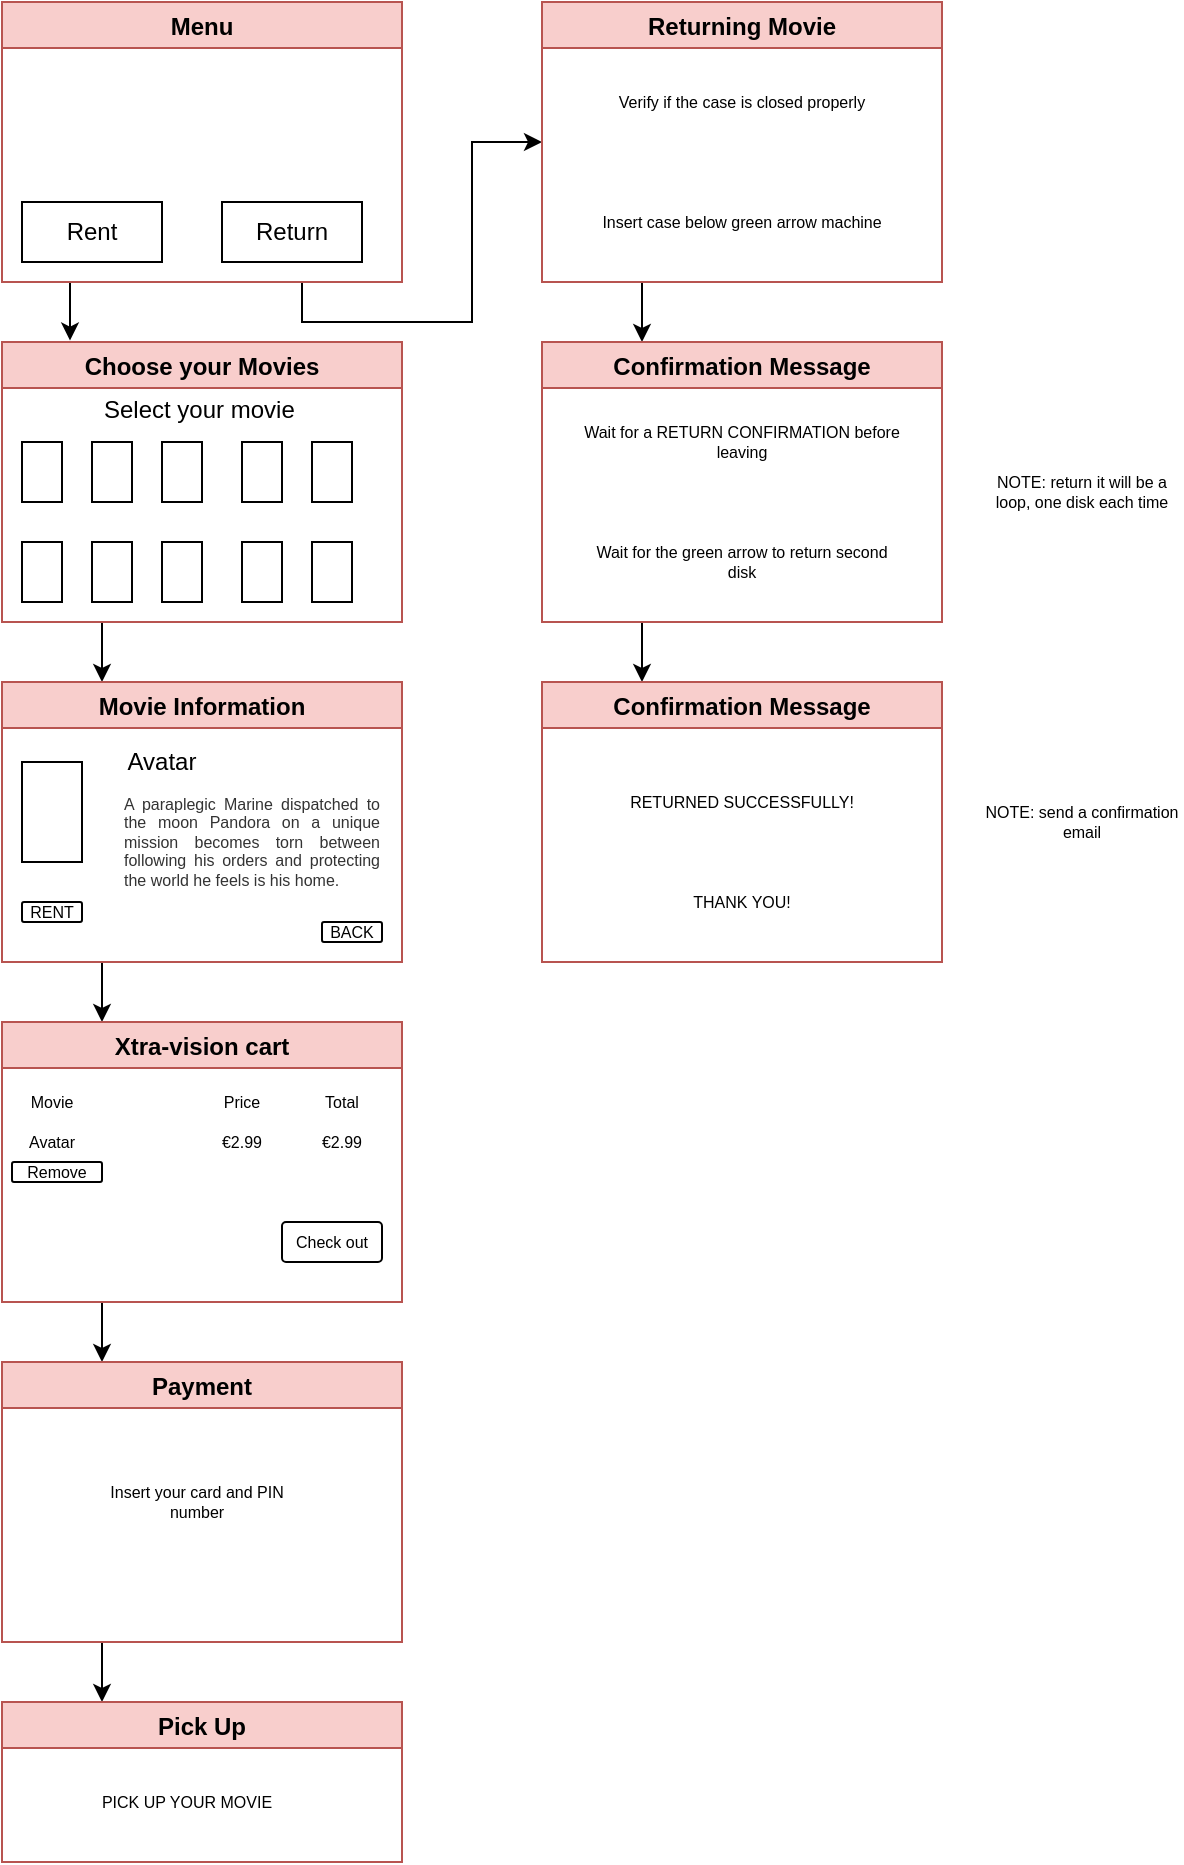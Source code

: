 <mxfile version="13.9.2" type="device"><diagram id="P34D6bDut3KxM2iZQJUx" name="Page-1"><mxGraphModel dx="782" dy="437" grid="1" gridSize="10" guides="1" tooltips="1" connect="1" arrows="1" fold="1" page="1" pageScale="1" pageWidth="1169" pageHeight="1654" math="0" shadow="0"><root><mxCell id="0"/><mxCell id="1" parent="0"/><mxCell id="ozNAPuymZY6VPjMsKyBg-11" style="edgeStyle=orthogonalEdgeStyle;rounded=0;orthogonalLoop=1;jettySize=auto;html=1;exitX=0.25;exitY=1;exitDx=0;exitDy=0;entryX=0.17;entryY=-0.005;entryDx=0;entryDy=0;entryPerimeter=0;" edge="1" parent="1" source="ozNAPuymZY6VPjMsKyBg-1" target="ozNAPuymZY6VPjMsKyBg-8"><mxGeometry relative="1" as="geometry"/></mxCell><mxCell id="ozNAPuymZY6VPjMsKyBg-74" style="edgeStyle=orthogonalEdgeStyle;rounded=0;orthogonalLoop=1;jettySize=auto;html=1;exitX=0.75;exitY=1;exitDx=0;exitDy=0;entryX=0;entryY=0.5;entryDx=0;entryDy=0;fontSize=8;" edge="1" parent="1" source="ozNAPuymZY6VPjMsKyBg-1" target="ozNAPuymZY6VPjMsKyBg-71"><mxGeometry relative="1" as="geometry"/></mxCell><mxCell id="ozNAPuymZY6VPjMsKyBg-1" value="Menu" style="swimlane;fillColor=#f8cecc;strokeColor=#b85450;" vertex="1" parent="1"><mxGeometry x="20" y="40" width="200" height="140" as="geometry"><mxRectangle x="20" y="40" width="60" height="23" as="alternateBounds"/></mxGeometry></mxCell><mxCell id="ozNAPuymZY6VPjMsKyBg-5" value="Rent" style="whiteSpace=wrap;html=1;align=center;" vertex="1" parent="ozNAPuymZY6VPjMsKyBg-1"><mxGeometry x="10" y="100" width="70" height="30" as="geometry"/></mxCell><mxCell id="ozNAPuymZY6VPjMsKyBg-6" value="Return" style="whiteSpace=wrap;html=1;align=center;" vertex="1" parent="ozNAPuymZY6VPjMsKyBg-1"><mxGeometry x="110" y="100" width="70" height="30" as="geometry"/></mxCell><mxCell id="ozNAPuymZY6VPjMsKyBg-30" style="edgeStyle=orthogonalEdgeStyle;rounded=0;orthogonalLoop=1;jettySize=auto;html=1;exitX=0.25;exitY=1;exitDx=0;exitDy=0;entryX=0.25;entryY=0;entryDx=0;entryDy=0;" edge="1" parent="1" source="ozNAPuymZY6VPjMsKyBg-8" target="ozNAPuymZY6VPjMsKyBg-27"><mxGeometry relative="1" as="geometry"/></mxCell><mxCell id="ozNAPuymZY6VPjMsKyBg-8" value="Choose your Movies" style="swimlane;fillColor=#f8cecc;strokeColor=#b85450;" vertex="1" parent="1"><mxGeometry x="20" y="210" width="200" height="140" as="geometry"><mxRectangle x="20" y="40" width="60" height="23" as="alternateBounds"/></mxGeometry></mxCell><mxCell id="ozNAPuymZY6VPjMsKyBg-12" value="Select your movie" style="text;strokeColor=none;fillColor=none;spacingLeft=4;spacingRight=4;overflow=hidden;rotatable=0;points=[[0,0.5],[1,0.5]];portConstraint=eastwest;fontSize=12;" vertex="1" parent="ozNAPuymZY6VPjMsKyBg-8"><mxGeometry x="45" y="20" width="110" height="30" as="geometry"/></mxCell><mxCell id="ozNAPuymZY6VPjMsKyBg-16" value="" style="verticalLabelPosition=bottom;verticalAlign=top;html=1;shape=mxgraph.basic.rect;fillColor2=none;strokeWidth=1;size=20;indent=5;" vertex="1" parent="ozNAPuymZY6VPjMsKyBg-8"><mxGeometry x="10" y="50" width="20" height="30" as="geometry"/></mxCell><mxCell id="ozNAPuymZY6VPjMsKyBg-15" value="" style="verticalLabelPosition=bottom;verticalAlign=top;html=1;shape=mxgraph.basic.rect;fillColor2=none;strokeWidth=1;size=20;indent=5;" vertex="1" parent="ozNAPuymZY6VPjMsKyBg-8"><mxGeometry x="45" y="50" width="20" height="30" as="geometry"/></mxCell><mxCell id="ozNAPuymZY6VPjMsKyBg-14" value="" style="verticalLabelPosition=bottom;verticalAlign=top;html=1;shape=mxgraph.basic.rect;fillColor2=none;strokeWidth=1;size=20;indent=5;" vertex="1" parent="ozNAPuymZY6VPjMsKyBg-8"><mxGeometry x="80" y="50" width="20" height="30" as="geometry"/></mxCell><mxCell id="ozNAPuymZY6VPjMsKyBg-13" value="" style="verticalLabelPosition=bottom;verticalAlign=top;html=1;shape=mxgraph.basic.rect;fillColor2=none;strokeWidth=1;size=20;indent=5;" vertex="1" parent="ozNAPuymZY6VPjMsKyBg-8"><mxGeometry x="120" y="50" width="20" height="30" as="geometry"/></mxCell><mxCell id="ozNAPuymZY6VPjMsKyBg-17" value="" style="verticalLabelPosition=bottom;verticalAlign=top;html=1;shape=mxgraph.basic.rect;fillColor2=none;strokeWidth=1;size=20;indent=5;" vertex="1" parent="ozNAPuymZY6VPjMsKyBg-8"><mxGeometry x="10" y="100" width="20" height="30" as="geometry"/></mxCell><mxCell id="ozNAPuymZY6VPjMsKyBg-18" value="" style="verticalLabelPosition=bottom;verticalAlign=top;html=1;shape=mxgraph.basic.rect;fillColor2=none;strokeWidth=1;size=20;indent=5;" vertex="1" parent="ozNAPuymZY6VPjMsKyBg-8"><mxGeometry x="45" y="100" width="20" height="30" as="geometry"/></mxCell><mxCell id="ozNAPuymZY6VPjMsKyBg-19" value="" style="verticalLabelPosition=bottom;verticalAlign=top;html=1;shape=mxgraph.basic.rect;fillColor2=none;strokeWidth=1;size=20;indent=5;" vertex="1" parent="ozNAPuymZY6VPjMsKyBg-8"><mxGeometry x="80" y="100" width="20" height="30" as="geometry"/></mxCell><mxCell id="ozNAPuymZY6VPjMsKyBg-20" value="" style="verticalLabelPosition=bottom;verticalAlign=top;html=1;shape=mxgraph.basic.rect;fillColor2=none;strokeWidth=1;size=20;indent=5;" vertex="1" parent="ozNAPuymZY6VPjMsKyBg-8"><mxGeometry x="120" y="100" width="20" height="30" as="geometry"/></mxCell><mxCell id="ozNAPuymZY6VPjMsKyBg-21" value="" style="verticalLabelPosition=bottom;verticalAlign=top;html=1;shape=mxgraph.basic.rect;fillColor2=none;strokeWidth=1;size=20;indent=5;" vertex="1" parent="ozNAPuymZY6VPjMsKyBg-8"><mxGeometry x="155" y="50" width="20" height="30" as="geometry"/></mxCell><mxCell id="ozNAPuymZY6VPjMsKyBg-22" value="" style="verticalLabelPosition=bottom;verticalAlign=top;html=1;shape=mxgraph.basic.rect;fillColor2=none;strokeWidth=1;size=20;indent=5;" vertex="1" parent="ozNAPuymZY6VPjMsKyBg-8"><mxGeometry x="155" y="100" width="20" height="30" as="geometry"/></mxCell><mxCell id="ozNAPuymZY6VPjMsKyBg-45" style="edgeStyle=orthogonalEdgeStyle;rounded=0;orthogonalLoop=1;jettySize=auto;html=1;exitX=0.25;exitY=1;exitDx=0;exitDy=0;entryX=0.25;entryY=0;entryDx=0;entryDy=0;fontSize=8;" edge="1" parent="1" source="ozNAPuymZY6VPjMsKyBg-27" target="ozNAPuymZY6VPjMsKyBg-39"><mxGeometry relative="1" as="geometry"/></mxCell><mxCell id="ozNAPuymZY6VPjMsKyBg-27" value="Movie Information" style="swimlane;fillColor=#f8cecc;strokeColor=#b85450;" vertex="1" parent="1"><mxGeometry x="20" y="380" width="200" height="140" as="geometry"><mxRectangle x="20" y="40" width="60" height="23" as="alternateBounds"/></mxGeometry></mxCell><mxCell id="ozNAPuymZY6VPjMsKyBg-31" value="" style="verticalLabelPosition=bottom;verticalAlign=top;html=1;shape=mxgraph.basic.rect;fillColor2=none;strokeWidth=1;size=20;indent=5;" vertex="1" parent="ozNAPuymZY6VPjMsKyBg-27"><mxGeometry x="10" y="40" width="30" height="50" as="geometry"/></mxCell><mxCell id="ozNAPuymZY6VPjMsKyBg-32" value="Avatar" style="text;html=1;strokeColor=none;fillColor=none;align=center;verticalAlign=middle;whiteSpace=wrap;rounded=0;" vertex="1" parent="ozNAPuymZY6VPjMsKyBg-27"><mxGeometry x="60" y="30" width="40" height="20" as="geometry"/></mxCell><mxCell id="ozNAPuymZY6VPjMsKyBg-34" value="&lt;div style=&quot;text-align: justify; font-size: 8px;&quot;&gt;&lt;span style=&quot;color: rgb(51, 51, 51); font-family: verdana, arial, sans-serif; font-size: 8px; background-color: rgb(255, 255, 255);&quot;&gt;A paraplegic Marine dispatched to the moon Pandora on a unique mission becomes torn between following his orders and protecting the world he feels is his home.&lt;/span&gt;&lt;/div&gt;" style="text;html=1;strokeColor=none;fillColor=none;align=center;verticalAlign=middle;whiteSpace=wrap;rounded=0;fontSize=8;" vertex="1" parent="ozNAPuymZY6VPjMsKyBg-27"><mxGeometry x="60" y="50" width="130" height="60" as="geometry"/></mxCell><mxCell id="ozNAPuymZY6VPjMsKyBg-37" value="RENT" style="rounded=1;arcSize=10;whiteSpace=wrap;html=1;align=center;fontSize=8;" vertex="1" parent="ozNAPuymZY6VPjMsKyBg-27"><mxGeometry x="10" y="110" width="30" height="10" as="geometry"/></mxCell><mxCell id="ozNAPuymZY6VPjMsKyBg-38" value="BACK" style="rounded=1;arcSize=10;whiteSpace=wrap;html=1;align=center;fontSize=8;" vertex="1" parent="ozNAPuymZY6VPjMsKyBg-27"><mxGeometry x="160" y="120" width="30" height="10" as="geometry"/></mxCell><mxCell id="ozNAPuymZY6VPjMsKyBg-66" style="edgeStyle=orthogonalEdgeStyle;rounded=0;orthogonalLoop=1;jettySize=auto;html=1;exitX=0.25;exitY=1;exitDx=0;exitDy=0;entryX=0.25;entryY=0;entryDx=0;entryDy=0;fontSize=8;" edge="1" parent="1" source="ozNAPuymZY6VPjMsKyBg-39" target="ozNAPuymZY6VPjMsKyBg-57"><mxGeometry relative="1" as="geometry"/></mxCell><mxCell id="ozNAPuymZY6VPjMsKyBg-39" value="Xtra-vision cart" style="swimlane;startSize=23;fillColor=#f8cecc;strokeColor=#b85450;" vertex="1" parent="1"><mxGeometry x="20" y="550" width="200" height="140" as="geometry"><mxRectangle x="20" y="40" width="60" height="23" as="alternateBounds"/></mxGeometry></mxCell><mxCell id="ozNAPuymZY6VPjMsKyBg-47" value="Avatar" style="text;html=1;strokeColor=none;fillColor=none;align=center;verticalAlign=middle;whiteSpace=wrap;rounded=0;fontSize=8;" vertex="1" parent="ozNAPuymZY6VPjMsKyBg-39"><mxGeometry x="5" y="50" width="40" height="20" as="geometry"/></mxCell><mxCell id="ozNAPuymZY6VPjMsKyBg-48" value="Movie" style="text;html=1;strokeColor=none;fillColor=none;align=center;verticalAlign=middle;whiteSpace=wrap;rounded=0;fontSize=8;" vertex="1" parent="ozNAPuymZY6VPjMsKyBg-39"><mxGeometry x="5" y="30" width="40" height="20" as="geometry"/></mxCell><mxCell id="ozNAPuymZY6VPjMsKyBg-49" value="Price" style="text;html=1;strokeColor=none;fillColor=none;align=center;verticalAlign=middle;whiteSpace=wrap;rounded=0;fontSize=8;" vertex="1" parent="ozNAPuymZY6VPjMsKyBg-39"><mxGeometry x="100" y="30" width="40" height="20" as="geometry"/></mxCell><mxCell id="ozNAPuymZY6VPjMsKyBg-50" value="Total" style="text;html=1;strokeColor=none;fillColor=none;align=center;verticalAlign=middle;whiteSpace=wrap;rounded=0;fontSize=8;" vertex="1" parent="ozNAPuymZY6VPjMsKyBg-39"><mxGeometry x="150" y="30" width="40" height="20" as="geometry"/></mxCell><mxCell id="ozNAPuymZY6VPjMsKyBg-51" value="&lt;span style=&quot;text-align: left ; background-color: rgb(255 , 255 , 255)&quot;&gt;&lt;font style=&quot;font-size: 8px&quot;&gt;€2.99&lt;/font&gt;&lt;/span&gt;" style="text;html=1;strokeColor=none;fillColor=none;align=center;verticalAlign=middle;whiteSpace=wrap;rounded=0;fontSize=8;" vertex="1" parent="ozNAPuymZY6VPjMsKyBg-39"><mxGeometry x="100" y="50" width="40" height="20" as="geometry"/></mxCell><mxCell id="ozNAPuymZY6VPjMsKyBg-52" value="&lt;span style=&quot;text-align: left ; background-color: rgb(255 , 255 , 255)&quot;&gt;&lt;font style=&quot;font-size: 8px&quot;&gt;€2.99&lt;/font&gt;&lt;/span&gt;" style="text;html=1;strokeColor=none;fillColor=none;align=center;verticalAlign=middle;whiteSpace=wrap;rounded=0;fontSize=8;" vertex="1" parent="ozNAPuymZY6VPjMsKyBg-39"><mxGeometry x="150" y="50" width="40" height="20" as="geometry"/></mxCell><mxCell id="ozNAPuymZY6VPjMsKyBg-55" value="Remove" style="rounded=1;arcSize=10;whiteSpace=wrap;html=1;align=center;fontSize=8;" vertex="1" parent="ozNAPuymZY6VPjMsKyBg-39"><mxGeometry x="5" y="70" width="45" height="10" as="geometry"/></mxCell><mxCell id="ozNAPuymZY6VPjMsKyBg-56" value="Check out" style="rounded=1;arcSize=10;whiteSpace=wrap;html=1;align=center;fontSize=8;" vertex="1" parent="ozNAPuymZY6VPjMsKyBg-39"><mxGeometry x="140" y="100" width="50" height="20" as="geometry"/></mxCell><mxCell id="ozNAPuymZY6VPjMsKyBg-70" style="edgeStyle=orthogonalEdgeStyle;rounded=0;orthogonalLoop=1;jettySize=auto;html=1;exitX=0.25;exitY=1;exitDx=0;exitDy=0;entryX=0.25;entryY=0;entryDx=0;entryDy=0;fontSize=8;" edge="1" parent="1" source="ozNAPuymZY6VPjMsKyBg-57" target="ozNAPuymZY6VPjMsKyBg-68"><mxGeometry relative="1" as="geometry"/></mxCell><mxCell id="ozNAPuymZY6VPjMsKyBg-57" value="Payment" style="swimlane;startSize=23;fillColor=#f8cecc;strokeColor=#b85450;" vertex="1" parent="1"><mxGeometry x="20" y="720" width="200" height="140" as="geometry"><mxRectangle x="20" y="40" width="60" height="23" as="alternateBounds"/></mxGeometry></mxCell><mxCell id="ozNAPuymZY6VPjMsKyBg-67" value="Insert your card and PIN number" style="text;html=1;strokeColor=none;fillColor=none;align=center;verticalAlign=middle;whiteSpace=wrap;rounded=0;fontSize=8;" vertex="1" parent="ozNAPuymZY6VPjMsKyBg-57"><mxGeometry x="45" y="60" width="105" height="20" as="geometry"/></mxCell><mxCell id="ozNAPuymZY6VPjMsKyBg-68" value="Pick Up" style="swimlane;startSize=23;fillColor=#f8cecc;strokeColor=#b85450;" vertex="1" parent="1"><mxGeometry x="20" y="890" width="200" height="80" as="geometry"><mxRectangle x="20" y="40" width="60" height="23" as="alternateBounds"/></mxGeometry></mxCell><mxCell id="ozNAPuymZY6VPjMsKyBg-69" value="PICK UP YOUR MOVIE" style="text;html=1;strokeColor=none;fillColor=none;align=center;verticalAlign=middle;whiteSpace=wrap;rounded=0;fontSize=8;" vertex="1" parent="ozNAPuymZY6VPjMsKyBg-68"><mxGeometry x="40" y="40" width="105" height="20" as="geometry"/></mxCell><mxCell id="ozNAPuymZY6VPjMsKyBg-82" style="edgeStyle=orthogonalEdgeStyle;rounded=0;orthogonalLoop=1;jettySize=auto;html=1;exitX=0.25;exitY=1;exitDx=0;exitDy=0;entryX=0.25;entryY=0;entryDx=0;entryDy=0;fontSize=8;" edge="1" parent="1" source="ozNAPuymZY6VPjMsKyBg-71" target="ozNAPuymZY6VPjMsKyBg-77"><mxGeometry relative="1" as="geometry"/></mxCell><mxCell id="ozNAPuymZY6VPjMsKyBg-71" value="Returning Movie" style="swimlane;startSize=23;fillColor=#f8cecc;strokeColor=#b85450;" vertex="1" parent="1"><mxGeometry x="290" y="40" width="200" height="140" as="geometry"><mxRectangle x="20" y="40" width="60" height="23" as="alternateBounds"/></mxGeometry></mxCell><mxCell id="ozNAPuymZY6VPjMsKyBg-75" value="Verify if the case is closed properly" style="text;html=1;strokeColor=none;fillColor=none;align=center;verticalAlign=middle;whiteSpace=wrap;rounded=0;fontSize=8;" vertex="1" parent="ozNAPuymZY6VPjMsKyBg-71"><mxGeometry x="20" y="30" width="160" height="40" as="geometry"/></mxCell><mxCell id="ozNAPuymZY6VPjMsKyBg-76" value="Insert case below green arrow machine" style="text;html=1;strokeColor=none;fillColor=none;align=center;verticalAlign=middle;whiteSpace=wrap;rounded=0;fontSize=8;" vertex="1" parent="ozNAPuymZY6VPjMsKyBg-71"><mxGeometry x="20" y="90" width="160" height="40" as="geometry"/></mxCell><mxCell id="ozNAPuymZY6VPjMsKyBg-87" style="edgeStyle=orthogonalEdgeStyle;rounded=0;orthogonalLoop=1;jettySize=auto;html=1;exitX=0.25;exitY=1;exitDx=0;exitDy=0;entryX=0.25;entryY=0;entryDx=0;entryDy=0;fontSize=8;" edge="1" parent="1" source="ozNAPuymZY6VPjMsKyBg-77" target="ozNAPuymZY6VPjMsKyBg-84"><mxGeometry relative="1" as="geometry"/></mxCell><mxCell id="ozNAPuymZY6VPjMsKyBg-77" value="Confirmation Message" style="swimlane;startSize=23;fillColor=#f8cecc;strokeColor=#b85450;" vertex="1" parent="1"><mxGeometry x="290" y="210" width="200" height="140" as="geometry"><mxRectangle x="20" y="40" width="60" height="23" as="alternateBounds"/></mxGeometry></mxCell><mxCell id="ozNAPuymZY6VPjMsKyBg-78" value="Wait for a RETURN CONFIRMATION before leaving" style="text;html=1;strokeColor=none;fillColor=none;align=center;verticalAlign=middle;whiteSpace=wrap;rounded=0;fontSize=8;" vertex="1" parent="ozNAPuymZY6VPjMsKyBg-77"><mxGeometry x="20" y="30" width="160" height="40" as="geometry"/></mxCell><mxCell id="ozNAPuymZY6VPjMsKyBg-83" value="Wait for the green arrow to return second disk" style="text;html=1;strokeColor=none;fillColor=none;align=center;verticalAlign=middle;whiteSpace=wrap;rounded=0;fontSize=8;" vertex="1" parent="ozNAPuymZY6VPjMsKyBg-77"><mxGeometry x="20" y="90" width="160" height="40" as="geometry"/></mxCell><mxCell id="ozNAPuymZY6VPjMsKyBg-84" value="Confirmation Message" style="swimlane;startSize=23;fillColor=#f8cecc;strokeColor=#b85450;" vertex="1" parent="1"><mxGeometry x="290" y="380" width="200" height="140" as="geometry"><mxRectangle x="20" y="40" width="60" height="23" as="alternateBounds"/></mxGeometry></mxCell><mxCell id="ozNAPuymZY6VPjMsKyBg-85" value="RETURNED SUCCESSFULLY!" style="text;html=1;strokeColor=none;fillColor=none;align=center;verticalAlign=middle;whiteSpace=wrap;rounded=0;fontSize=8;" vertex="1" parent="ozNAPuymZY6VPjMsKyBg-84"><mxGeometry x="20" y="40" width="160" height="40" as="geometry"/></mxCell><mxCell id="ozNAPuymZY6VPjMsKyBg-86" value="THANK YOU!" style="text;html=1;strokeColor=none;fillColor=none;align=center;verticalAlign=middle;whiteSpace=wrap;rounded=0;fontSize=8;" vertex="1" parent="ozNAPuymZY6VPjMsKyBg-84"><mxGeometry x="20" y="90" width="160" height="40" as="geometry"/></mxCell><mxCell id="ozNAPuymZY6VPjMsKyBg-88" value="NOTE: return it will be a loop, one disk each time" style="text;html=1;strokeColor=none;fillColor=none;align=center;verticalAlign=middle;whiteSpace=wrap;rounded=0;fontSize=8;" vertex="1" parent="1"><mxGeometry x="510" y="270" width="100" height="30" as="geometry"/></mxCell><mxCell id="ozNAPuymZY6VPjMsKyBg-89" value="NOTE: send a confirmation email" style="text;html=1;strokeColor=none;fillColor=none;align=center;verticalAlign=middle;whiteSpace=wrap;rounded=0;fontSize=8;" vertex="1" parent="1"><mxGeometry x="510" y="435" width="100" height="30" as="geometry"/></mxCell></root></mxGraphModel></diagram></mxfile>